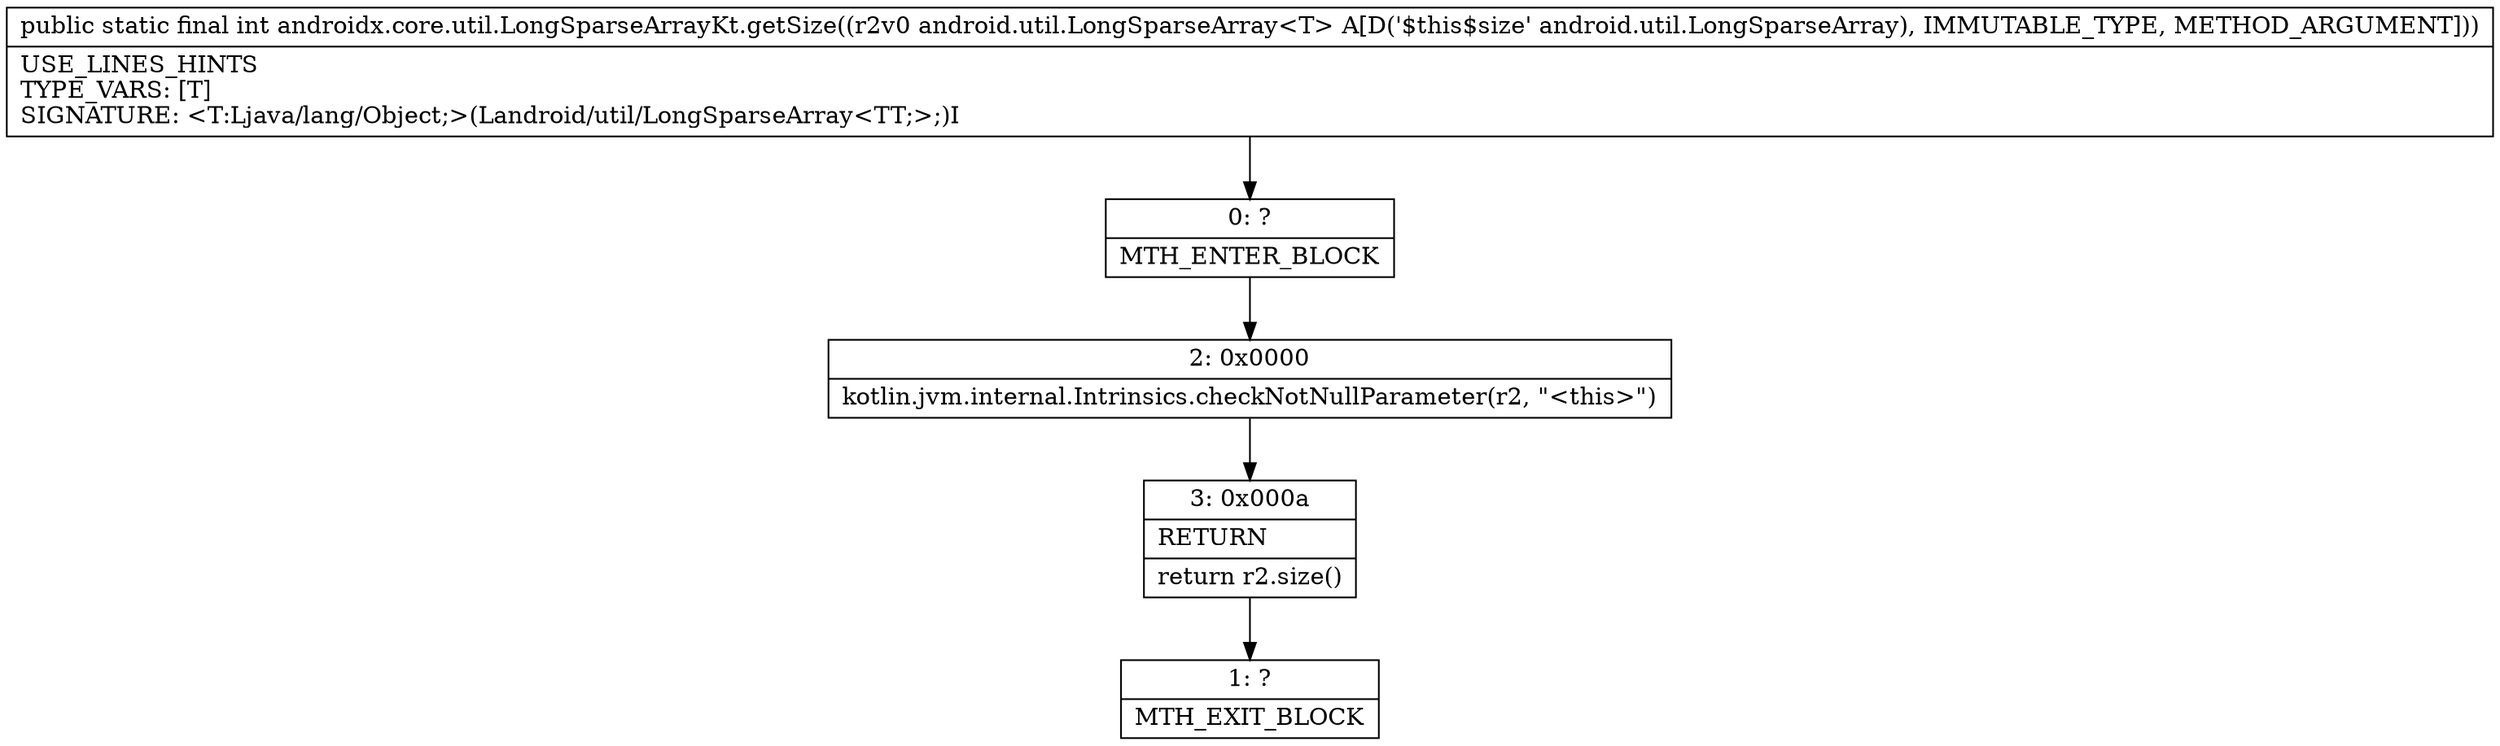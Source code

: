 digraph "CFG forandroidx.core.util.LongSparseArrayKt.getSize(Landroid\/util\/LongSparseArray;)I" {
Node_0 [shape=record,label="{0\:\ ?|MTH_ENTER_BLOCK\l}"];
Node_2 [shape=record,label="{2\:\ 0x0000|kotlin.jvm.internal.Intrinsics.checkNotNullParameter(r2, \"\<this\>\")\l}"];
Node_3 [shape=record,label="{3\:\ 0x000a|RETURN\l|return r2.size()\l}"];
Node_1 [shape=record,label="{1\:\ ?|MTH_EXIT_BLOCK\l}"];
MethodNode[shape=record,label="{public static final int androidx.core.util.LongSparseArrayKt.getSize((r2v0 android.util.LongSparseArray\<T\> A[D('$this$size' android.util.LongSparseArray), IMMUTABLE_TYPE, METHOD_ARGUMENT]))  | USE_LINES_HINTS\lTYPE_VARS: [T]\lSIGNATURE: \<T:Ljava\/lang\/Object;\>(Landroid\/util\/LongSparseArray\<TT;\>;)I\l}"];
MethodNode -> Node_0;Node_0 -> Node_2;
Node_2 -> Node_3;
Node_3 -> Node_1;
}

